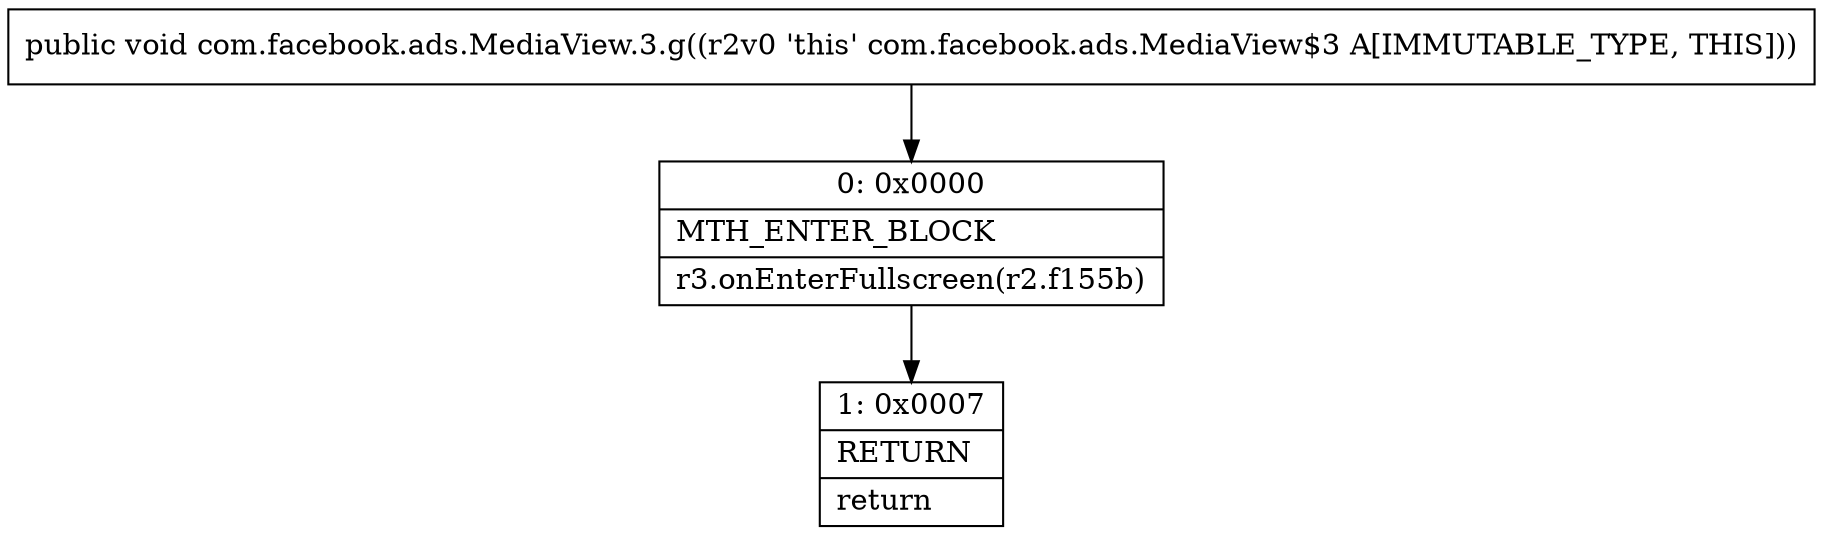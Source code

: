 digraph "CFG forcom.facebook.ads.MediaView.3.g()V" {
Node_0 [shape=record,label="{0\:\ 0x0000|MTH_ENTER_BLOCK\l|r3.onEnterFullscreen(r2.f155b)\l}"];
Node_1 [shape=record,label="{1\:\ 0x0007|RETURN\l|return\l}"];
MethodNode[shape=record,label="{public void com.facebook.ads.MediaView.3.g((r2v0 'this' com.facebook.ads.MediaView$3 A[IMMUTABLE_TYPE, THIS])) }"];
MethodNode -> Node_0;
Node_0 -> Node_1;
}

